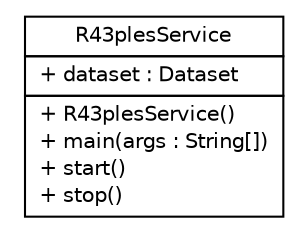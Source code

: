 #!/usr/local/bin/dot
#
# Class diagram 
# Generated by UMLGraph version R5_6-24-gf6e263 (http://www.umlgraph.org/)
#

digraph G {
	edge [fontname="Helvetica",fontsize=10,labelfontname="Helvetica",labelfontsize=10];
	node [fontname="Helvetica",fontsize=10,shape=plaintext];
	nodesep=0.25;
	ranksep=0.5;
	// de.tud.plt.r43ples.R43plesService
	c368 [label=<<table title="de.tud.plt.r43ples.R43plesService" border="0" cellborder="1" cellspacing="0" cellpadding="2" port="p" href="./R43plesService.html">
		<tr><td><table border="0" cellspacing="0" cellpadding="1">
<tr><td align="center" balign="center"> R43plesService </td></tr>
		</table></td></tr>
		<tr><td><table border="0" cellspacing="0" cellpadding="1">
<tr><td align="left" balign="left"> + dataset : Dataset </td></tr>
		</table></td></tr>
		<tr><td><table border="0" cellspacing="0" cellpadding="1">
<tr><td align="left" balign="left"> + R43plesService() </td></tr>
<tr><td align="left" balign="left"> + main(args : String[]) </td></tr>
<tr><td align="left" balign="left"> + start() </td></tr>
<tr><td align="left" balign="left"> + stop() </td></tr>
		</table></td></tr>
		</table>>, URL="./R43plesService.html", fontname="Helvetica", fontcolor="black", fontsize=10.0];
}

